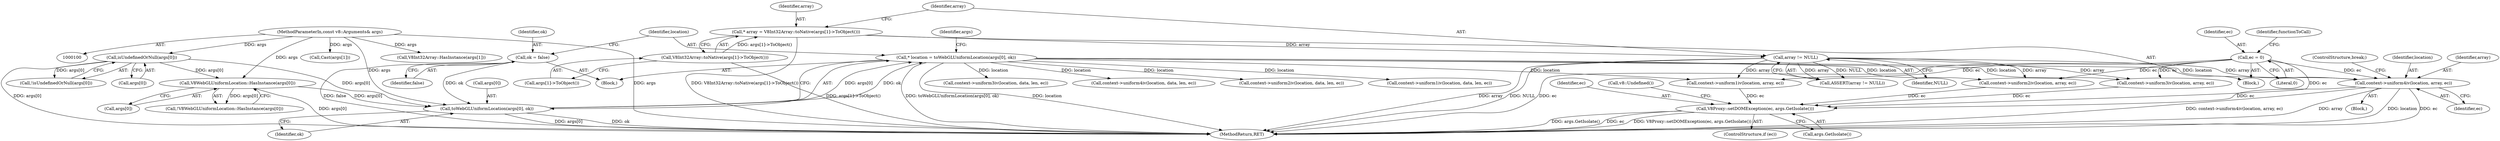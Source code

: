 digraph "0_Chrome_e9372a1bfd3588a80fcf49aa07321f0971dd6091_62@pointer" {
"1000188" [label="(Call,context->uniform4iv(location, array, ec))"];
"1000140" [label="(Call,* location = toWebGLUniformLocation(args[0], ok))"];
"1000142" [label="(Call,toWebGLUniformLocation(args[0], ok))"];
"1000122" [label="(Call,isUndefinedOrNull(args[0]))"];
"1000101" [label="(MethodParameterIn,const v8::Arguments& args)"];
"1000127" [label="(Call,V8WebGLUniformLocation::HasInstance(args[0]))"];
"1000136" [label="(Call,ok = false)"];
"1000159" [label="(Call,array != NULL)"];
"1000154" [label="(Call,* array = V8Int32Array::toNative(args[1]->ToObject()))"];
"1000156" [label="(Call,V8Int32Array::toNative(args[1]->ToObject()))"];
"1000163" [label="(Call,ec = 0)"];
"1000198" [label="(Call,V8Proxy::setDOMException(ec, args.GetIsolate()))"];
"1000157" [label="(Call,args[1]->ToObject())"];
"1000123" [label="(Call,args[0])"];
"1000282" [label="(MethodReturn,RET)"];
"1000190" [label="(Identifier,array)"];
"1000188" [label="(Call,context->uniform4iv(location, array, ec))"];
"1000170" [label="(Call,context->uniform1iv(location, array, ec))"];
"1000127" [label="(Call,V8WebGLUniformLocation::HasInstance(args[0]))"];
"1000136" [label="(Call,ok = false)"];
"1000192" [label="(ControlStructure,break;)"];
"1000155" [label="(Identifier,array)"];
"1000121" [label="(Call,!isUndefinedOrNull(args[0]))"];
"1000158" [label="(Call,ASSERT(array != NULL))"];
"1000212" [label="(Call,Cast(args[1]))"];
"1000148" [label="(Call,V8Int32Array::HasInstance(args[1]))"];
"1000126" [label="(Call,!V8WebGLUniformLocation::HasInstance(args[0]))"];
"1000159" [label="(Call,array != NULL)"];
"1000200" [label="(Call,args.GetIsolate())"];
"1000199" [label="(Identifier,ec)"];
"1000138" [label="(Identifier,false)"];
"1000101" [label="(MethodParameterIn,const v8::Arguments& args)"];
"1000142" [label="(Call,toWebGLUniformLocation(args[0], ok))"];
"1000257" [label="(Call,context->uniform3iv(location, data, len, ec))"];
"1000152" [label="(Block,)"];
"1000196" [label="(ControlStructure,if (ec))"];
"1000137" [label="(Identifier,ok)"];
"1000202" [label="(Call,v8::Undefined())"];
"1000189" [label="(Identifier,location)"];
"1000140" [label="(Call,* location = toWebGLUniformLocation(args[0], ok))"];
"1000176" [label="(Call,context->uniform2iv(location, array, ec))"];
"1000128" [label="(Call,args[0])"];
"1000264" [label="(Call,context->uniform4iv(location, data, len, ec))"];
"1000165" [label="(Literal,0)"];
"1000141" [label="(Identifier,location)"];
"1000164" [label="(Identifier,ec)"];
"1000161" [label="(Identifier,NULL)"];
"1000163" [label="(Call,ec = 0)"];
"1000143" [label="(Call,args[0])"];
"1000182" [label="(Call,context->uniform3iv(location, array, ec))"];
"1000250" [label="(Call,context->uniform2iv(location, data, len, ec))"];
"1000150" [label="(Identifier,args)"];
"1000122" [label="(Call,isUndefinedOrNull(args[0]))"];
"1000156" [label="(Call,V8Int32Array::toNative(args[1]->ToObject()))"];
"1000243" [label="(Call,context->uniform1iv(location, data, len, ec))"];
"1000198" [label="(Call,V8Proxy::setDOMException(ec, args.GetIsolate()))"];
"1000167" [label="(Identifier,functionToCall)"];
"1000191" [label="(Identifier,ec)"];
"1000103" [label="(Block,)"];
"1000160" [label="(Identifier,array)"];
"1000146" [label="(Identifier,ok)"];
"1000154" [label="(Call,* array = V8Int32Array::toNative(args[1]->ToObject()))"];
"1000168" [label="(Block,)"];
"1000188" -> "1000168"  [label="AST: "];
"1000188" -> "1000191"  [label="CFG: "];
"1000189" -> "1000188"  [label="AST: "];
"1000190" -> "1000188"  [label="AST: "];
"1000191" -> "1000188"  [label="AST: "];
"1000192" -> "1000188"  [label="CFG: "];
"1000188" -> "1000282"  [label="DDG: context->uniform4iv(location, array, ec)"];
"1000188" -> "1000282"  [label="DDG: array"];
"1000188" -> "1000282"  [label="DDG: location"];
"1000188" -> "1000282"  [label="DDG: ec"];
"1000140" -> "1000188"  [label="DDG: location"];
"1000159" -> "1000188"  [label="DDG: array"];
"1000163" -> "1000188"  [label="DDG: ec"];
"1000188" -> "1000198"  [label="DDG: ec"];
"1000140" -> "1000103"  [label="AST: "];
"1000140" -> "1000142"  [label="CFG: "];
"1000141" -> "1000140"  [label="AST: "];
"1000142" -> "1000140"  [label="AST: "];
"1000150" -> "1000140"  [label="CFG: "];
"1000140" -> "1000282"  [label="DDG: toWebGLUniformLocation(args[0], ok)"];
"1000140" -> "1000282"  [label="DDG: location"];
"1000142" -> "1000140"  [label="DDG: args[0]"];
"1000142" -> "1000140"  [label="DDG: ok"];
"1000140" -> "1000170"  [label="DDG: location"];
"1000140" -> "1000176"  [label="DDG: location"];
"1000140" -> "1000182"  [label="DDG: location"];
"1000140" -> "1000243"  [label="DDG: location"];
"1000140" -> "1000250"  [label="DDG: location"];
"1000140" -> "1000257"  [label="DDG: location"];
"1000140" -> "1000264"  [label="DDG: location"];
"1000142" -> "1000146"  [label="CFG: "];
"1000143" -> "1000142"  [label="AST: "];
"1000146" -> "1000142"  [label="AST: "];
"1000142" -> "1000282"  [label="DDG: args[0]"];
"1000142" -> "1000282"  [label="DDG: ok"];
"1000122" -> "1000142"  [label="DDG: args[0]"];
"1000127" -> "1000142"  [label="DDG: args[0]"];
"1000101" -> "1000142"  [label="DDG: args"];
"1000136" -> "1000142"  [label="DDG: ok"];
"1000122" -> "1000121"  [label="AST: "];
"1000122" -> "1000123"  [label="CFG: "];
"1000123" -> "1000122"  [label="AST: "];
"1000121" -> "1000122"  [label="CFG: "];
"1000122" -> "1000282"  [label="DDG: args[0]"];
"1000122" -> "1000121"  [label="DDG: args[0]"];
"1000101" -> "1000122"  [label="DDG: args"];
"1000122" -> "1000127"  [label="DDG: args[0]"];
"1000101" -> "1000100"  [label="AST: "];
"1000101" -> "1000282"  [label="DDG: args"];
"1000101" -> "1000127"  [label="DDG: args"];
"1000101" -> "1000148"  [label="DDG: args"];
"1000101" -> "1000212"  [label="DDG: args"];
"1000127" -> "1000126"  [label="AST: "];
"1000127" -> "1000128"  [label="CFG: "];
"1000128" -> "1000127"  [label="AST: "];
"1000126" -> "1000127"  [label="CFG: "];
"1000127" -> "1000282"  [label="DDG: args[0]"];
"1000127" -> "1000126"  [label="DDG: args[0]"];
"1000136" -> "1000103"  [label="AST: "];
"1000136" -> "1000138"  [label="CFG: "];
"1000137" -> "1000136"  [label="AST: "];
"1000138" -> "1000136"  [label="AST: "];
"1000141" -> "1000136"  [label="CFG: "];
"1000136" -> "1000282"  [label="DDG: false"];
"1000159" -> "1000158"  [label="AST: "];
"1000159" -> "1000161"  [label="CFG: "];
"1000160" -> "1000159"  [label="AST: "];
"1000161" -> "1000159"  [label="AST: "];
"1000158" -> "1000159"  [label="CFG: "];
"1000159" -> "1000282"  [label="DDG: array"];
"1000159" -> "1000282"  [label="DDG: NULL"];
"1000159" -> "1000158"  [label="DDG: array"];
"1000159" -> "1000158"  [label="DDG: NULL"];
"1000154" -> "1000159"  [label="DDG: array"];
"1000159" -> "1000170"  [label="DDG: array"];
"1000159" -> "1000176"  [label="DDG: array"];
"1000159" -> "1000182"  [label="DDG: array"];
"1000154" -> "1000152"  [label="AST: "];
"1000154" -> "1000156"  [label="CFG: "];
"1000155" -> "1000154"  [label="AST: "];
"1000156" -> "1000154"  [label="AST: "];
"1000160" -> "1000154"  [label="CFG: "];
"1000154" -> "1000282"  [label="DDG: V8Int32Array::toNative(args[1]->ToObject())"];
"1000156" -> "1000154"  [label="DDG: args[1]->ToObject()"];
"1000156" -> "1000157"  [label="CFG: "];
"1000157" -> "1000156"  [label="AST: "];
"1000156" -> "1000282"  [label="DDG: args[1]->ToObject()"];
"1000163" -> "1000152"  [label="AST: "];
"1000163" -> "1000165"  [label="CFG: "];
"1000164" -> "1000163"  [label="AST: "];
"1000165" -> "1000163"  [label="AST: "];
"1000167" -> "1000163"  [label="CFG: "];
"1000163" -> "1000282"  [label="DDG: ec"];
"1000163" -> "1000170"  [label="DDG: ec"];
"1000163" -> "1000176"  [label="DDG: ec"];
"1000163" -> "1000182"  [label="DDG: ec"];
"1000163" -> "1000198"  [label="DDG: ec"];
"1000198" -> "1000196"  [label="AST: "];
"1000198" -> "1000200"  [label="CFG: "];
"1000199" -> "1000198"  [label="AST: "];
"1000200" -> "1000198"  [label="AST: "];
"1000202" -> "1000198"  [label="CFG: "];
"1000198" -> "1000282"  [label="DDG: args.GetIsolate()"];
"1000198" -> "1000282"  [label="DDG: ec"];
"1000198" -> "1000282"  [label="DDG: V8Proxy::setDOMException(ec, args.GetIsolate())"];
"1000182" -> "1000198"  [label="DDG: ec"];
"1000176" -> "1000198"  [label="DDG: ec"];
"1000170" -> "1000198"  [label="DDG: ec"];
}

